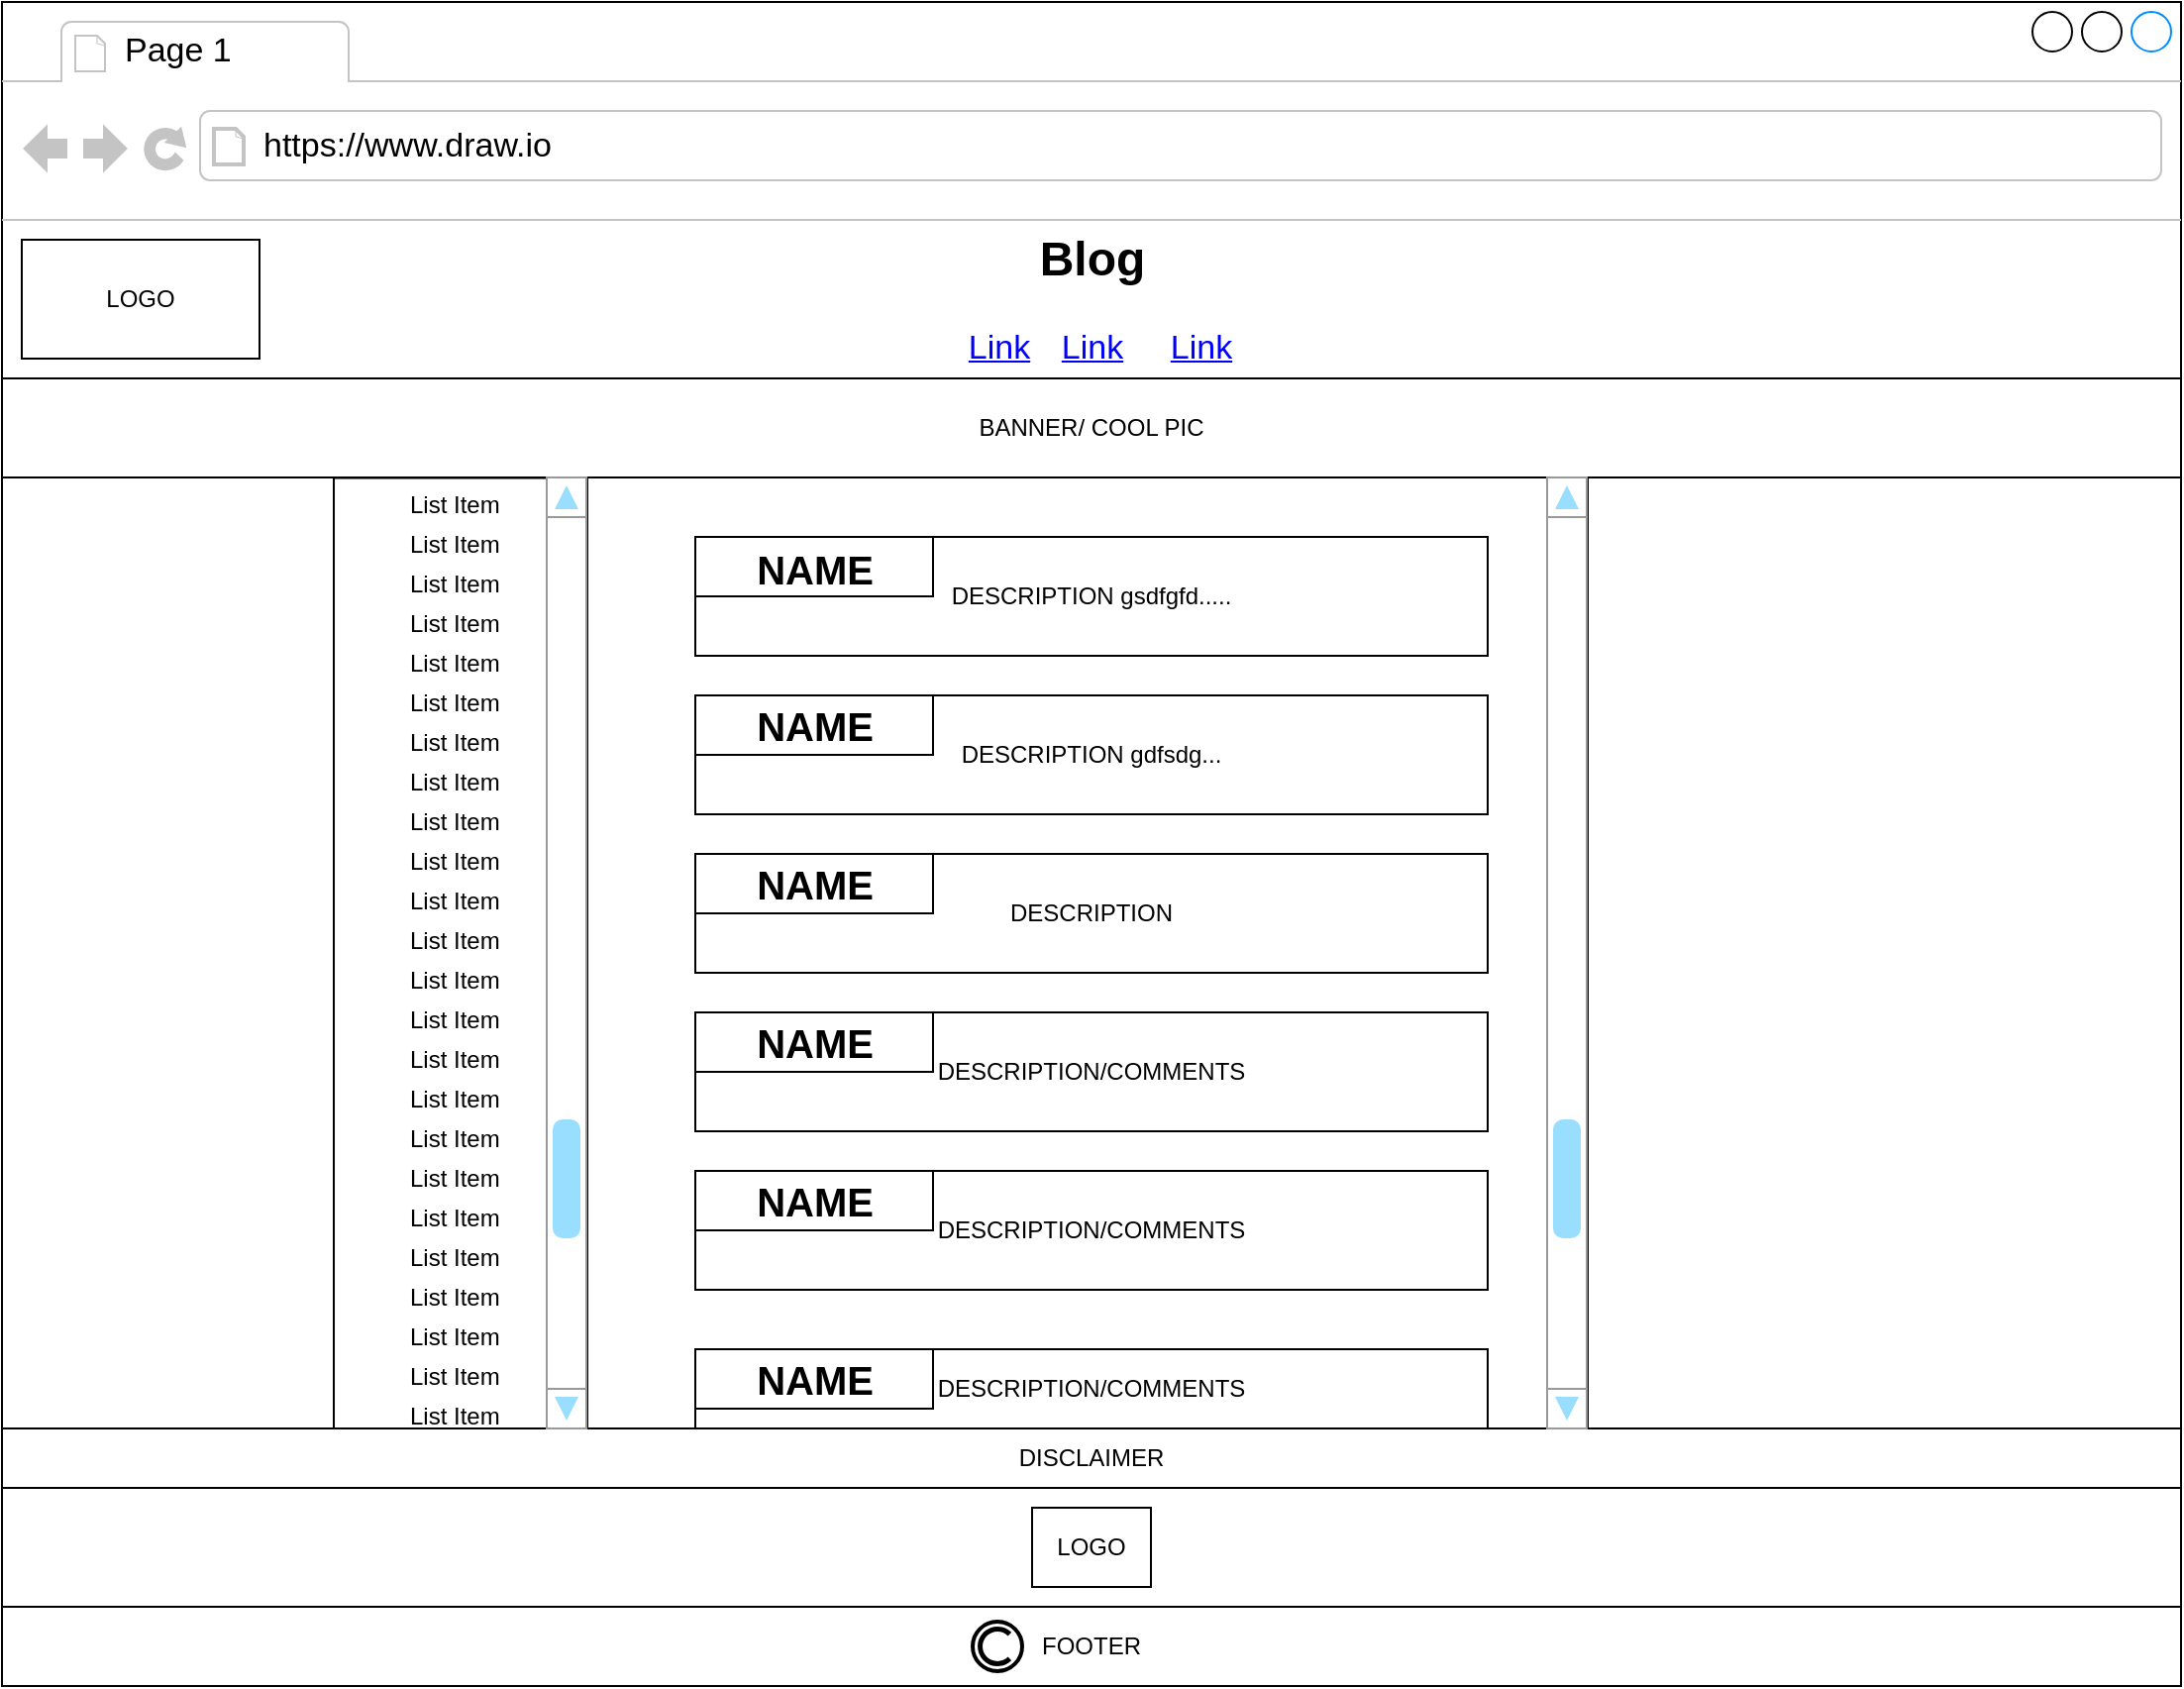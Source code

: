 <mxfile version="15.1.0" type="github"><diagram name="Page-1" id="2cc2dc42-3aac-f2a9-1cec-7a8b7cbee084"><mxGraphModel dx="1186" dy="557" grid="1" gridSize="10" guides="1" tooltips="1" connect="1" arrows="1" fold="1" page="1" pageScale="1" pageWidth="1100" pageHeight="850" math="0" shadow="0"><root><mxCell id="0"/><mxCell id="1" parent="0"/><mxCell id="5FDrHQYFY8WommjAz4SG-36" value="" style="strokeWidth=1;shadow=0;dashed=0;align=center;html=1;shape=mxgraph.mockup.containers.browserWindow;rSize=0;strokeColor2=#008cff;strokeColor3=#c4c4c4;mainText=,;recursiveResize=0;comic=0;" parent="1" vertex="1"><mxGeometry width="1100" height="850" as="geometry"/></mxCell><mxCell id="5FDrHQYFY8WommjAz4SG-37" value="Page 1" style="strokeWidth=1;shadow=0;dashed=0;align=center;html=1;shape=mxgraph.mockup.containers.anchor;fontSize=17;align=left;" parent="5FDrHQYFY8WommjAz4SG-36" vertex="1"><mxGeometry x="60" y="12" width="110" height="26" as="geometry"/></mxCell><mxCell id="5FDrHQYFY8WommjAz4SG-38" value="https://www.draw.io" style="strokeWidth=1;shadow=0;dashed=0;align=center;html=1;shape=mxgraph.mockup.containers.anchor;rSize=0;fontSize=17;align=left;" parent="5FDrHQYFY8WommjAz4SG-36" vertex="1"><mxGeometry x="130" y="60" width="250" height="26" as="geometry"/></mxCell><mxCell id="5FDrHQYFY8WommjAz4SG-40" value="LOGO" style="whiteSpace=wrap;html=1;comic=0;" parent="5FDrHQYFY8WommjAz4SG-36" vertex="1"><mxGeometry x="10" y="120" width="120" height="60" as="geometry"/></mxCell><mxCell id="5FDrHQYFY8WommjAz4SG-41" value="BANNER/ COOL PIC" style="whiteSpace=wrap;html=1;comic=0;" parent="5FDrHQYFY8WommjAz4SG-36" vertex="1"><mxGeometry y="190" width="1100" height="50" as="geometry"/></mxCell><mxCell id="5FDrHQYFY8WommjAz4SG-51" value="LOGO" style="whiteSpace=wrap;html=1;comic=0;" parent="5FDrHQYFY8WommjAz4SG-36" vertex="1"><mxGeometry x="520" y="760" width="60" height="40" as="geometry"/></mxCell><mxCell id="23QKWkipRup91grFhVOa-1" value="DESCRIPTION gsdfgfd....." style="rounded=0;whiteSpace=wrap;html=1;" parent="5FDrHQYFY8WommjAz4SG-36" vertex="1"><mxGeometry x="350" y="270" width="400" height="60" as="geometry"/></mxCell><mxCell id="23QKWkipRup91grFhVOa-2" value="DESCRIPTION gdfsdg..." style="rounded=0;whiteSpace=wrap;html=1;" parent="5FDrHQYFY8WommjAz4SG-36" vertex="1"><mxGeometry x="350" y="350" width="400" height="60" as="geometry"/></mxCell><mxCell id="23QKWkipRup91grFhVOa-3" value="DESCRIPTION" style="rounded=0;whiteSpace=wrap;html=1;" parent="5FDrHQYFY8WommjAz4SG-36" vertex="1"><mxGeometry x="350" y="430" width="400" height="60" as="geometry"/></mxCell><mxCell id="23QKWkipRup91grFhVOa-4" value="DESCRIPTION/COMMENTS" style="rounded=0;whiteSpace=wrap;html=1;" parent="5FDrHQYFY8WommjAz4SG-36" vertex="1"><mxGeometry x="350" y="510" width="400" height="60" as="geometry"/></mxCell><mxCell id="23QKWkipRup91grFhVOa-5" value="DESCRIPTION/COMMENTS" style="rounded=0;whiteSpace=wrap;html=1;" parent="5FDrHQYFY8WommjAz4SG-36" vertex="1"><mxGeometry x="350" y="590" width="400" height="60" as="geometry"/></mxCell><mxCell id="23QKWkipRup91grFhVOa-6" value="DESCRIPTION/COMMENTS" style="rounded=0;whiteSpace=wrap;html=1;" parent="5FDrHQYFY8WommjAz4SG-36" vertex="1"><mxGeometry x="350" y="680" width="400" height="40" as="geometry"/></mxCell><mxCell id="23QKWkipRup91grFhVOa-7" value="" style="rounded=0;whiteSpace=wrap;html=1;rotation=90;" parent="5FDrHQYFY8WommjAz4SG-36" vertex="1"><mxGeometry x="-9.62" y="417.38" width="481.75" height="127.5" as="geometry"/></mxCell><mxCell id="23QKWkipRup91grFhVOa-9" value="List Item" style="text;strokeColor=none;fillColor=none;align=left;verticalAlign=top;spacingLeft=4;spacingRight=4;overflow=hidden;rotatable=0;points=[[0,0.5],[1,0.5]];portConstraint=eastwest;" parent="5FDrHQYFY8WommjAz4SG-36" vertex="1"><mxGeometry x="200" y="260" width="60" height="26" as="geometry"/></mxCell><mxCell id="23QKWkipRup91grFhVOa-10" value="List Item" style="text;strokeColor=none;fillColor=none;align=left;verticalAlign=top;spacingLeft=4;spacingRight=4;overflow=hidden;rotatable=0;points=[[0,0.5],[1,0.5]];portConstraint=eastwest;" parent="5FDrHQYFY8WommjAz4SG-36" vertex="1"><mxGeometry x="200" y="280" width="60" height="26" as="geometry"/></mxCell><mxCell id="23QKWkipRup91grFhVOa-11" value="List Item" style="text;strokeColor=none;fillColor=none;align=left;verticalAlign=top;spacingLeft=4;spacingRight=4;overflow=hidden;rotatable=0;points=[[0,0.5],[1,0.5]];portConstraint=eastwest;" parent="5FDrHQYFY8WommjAz4SG-36" vertex="1"><mxGeometry x="200" y="300" width="60" height="26" as="geometry"/></mxCell><mxCell id="23QKWkipRup91grFhVOa-12" value="List Item" style="text;strokeColor=none;fillColor=none;align=left;verticalAlign=top;spacingLeft=4;spacingRight=4;overflow=hidden;rotatable=0;points=[[0,0.5],[1,0.5]];portConstraint=eastwest;" parent="5FDrHQYFY8WommjAz4SG-36" vertex="1"><mxGeometry x="200" y="320" width="60" height="26" as="geometry"/></mxCell><mxCell id="23QKWkipRup91grFhVOa-13" value="List Item" style="text;strokeColor=none;fillColor=none;align=left;verticalAlign=top;spacingLeft=4;spacingRight=4;overflow=hidden;rotatable=0;points=[[0,0.5],[1,0.5]];portConstraint=eastwest;" parent="5FDrHQYFY8WommjAz4SG-36" vertex="1"><mxGeometry x="200" y="340" width="60" height="26" as="geometry"/></mxCell><mxCell id="23QKWkipRup91grFhVOa-14" value="List Item" style="text;strokeColor=none;fillColor=none;align=left;verticalAlign=top;spacingLeft=4;spacingRight=4;overflow=hidden;rotatable=0;points=[[0,0.5],[1,0.5]];portConstraint=eastwest;" parent="5FDrHQYFY8WommjAz4SG-36" vertex="1"><mxGeometry x="200" y="360" width="60" height="26" as="geometry"/></mxCell><mxCell id="23QKWkipRup91grFhVOa-15" value="List Item" style="text;strokeColor=none;fillColor=none;align=left;verticalAlign=top;spacingLeft=4;spacingRight=4;overflow=hidden;rotatable=0;points=[[0,0.5],[1,0.5]];portConstraint=eastwest;" parent="5FDrHQYFY8WommjAz4SG-36" vertex="1"><mxGeometry x="200" y="380" width="60" height="26" as="geometry"/></mxCell><mxCell id="23QKWkipRup91grFhVOa-16" value="List Item" style="text;strokeColor=none;fillColor=none;align=left;verticalAlign=top;spacingLeft=4;spacingRight=4;overflow=hidden;rotatable=0;points=[[0,0.5],[1,0.5]];portConstraint=eastwest;" parent="5FDrHQYFY8WommjAz4SG-36" vertex="1"><mxGeometry x="200" y="400" width="60" height="26" as="geometry"/></mxCell><mxCell id="23QKWkipRup91grFhVOa-17" value="List Item" style="text;strokeColor=none;fillColor=none;align=left;verticalAlign=top;spacingLeft=4;spacingRight=4;overflow=hidden;rotatable=0;points=[[0,0.5],[1,0.5]];portConstraint=eastwest;" parent="5FDrHQYFY8WommjAz4SG-36" vertex="1"><mxGeometry x="200" y="420" width="60" height="26" as="geometry"/></mxCell><mxCell id="23QKWkipRup91grFhVOa-18" value="List Item" style="text;strokeColor=none;fillColor=none;align=left;verticalAlign=top;spacingLeft=4;spacingRight=4;overflow=hidden;rotatable=0;points=[[0,0.5],[1,0.5]];portConstraint=eastwest;" parent="5FDrHQYFY8WommjAz4SG-36" vertex="1"><mxGeometry x="200" y="440" width="60" height="26" as="geometry"/></mxCell><mxCell id="23QKWkipRup91grFhVOa-19" value="List Item" style="text;strokeColor=none;fillColor=none;align=left;verticalAlign=top;spacingLeft=4;spacingRight=4;overflow=hidden;rotatable=0;points=[[0,0.5],[1,0.5]];portConstraint=eastwest;" parent="5FDrHQYFY8WommjAz4SG-36" vertex="1"><mxGeometry x="200" y="460" width="60" height="26" as="geometry"/></mxCell><mxCell id="23QKWkipRup91grFhVOa-20" value="List Item" style="text;strokeColor=none;fillColor=none;align=left;verticalAlign=top;spacingLeft=4;spacingRight=4;overflow=hidden;rotatable=0;points=[[0,0.5],[1,0.5]];portConstraint=eastwest;" parent="5FDrHQYFY8WommjAz4SG-36" vertex="1"><mxGeometry x="200" y="480" width="60" height="26" as="geometry"/></mxCell><mxCell id="23QKWkipRup91grFhVOa-21" value="List Item" style="text;strokeColor=none;fillColor=none;align=left;verticalAlign=top;spacingLeft=4;spacingRight=4;overflow=hidden;rotatable=0;points=[[0,0.5],[1,0.5]];portConstraint=eastwest;" parent="5FDrHQYFY8WommjAz4SG-36" vertex="1"><mxGeometry x="200" y="500" width="60" height="26" as="geometry"/></mxCell><mxCell id="23QKWkipRup91grFhVOa-22" value="List Item" style="text;strokeColor=none;fillColor=none;align=left;verticalAlign=top;spacingLeft=4;spacingRight=4;overflow=hidden;rotatable=0;points=[[0,0.5],[1,0.5]];portConstraint=eastwest;" parent="5FDrHQYFY8WommjAz4SG-36" vertex="1"><mxGeometry x="200" y="520" width="60" height="26" as="geometry"/></mxCell><mxCell id="23QKWkipRup91grFhVOa-23" value="List Item" style="text;strokeColor=none;fillColor=none;align=left;verticalAlign=top;spacingLeft=4;spacingRight=4;overflow=hidden;rotatable=0;points=[[0,0.5],[1,0.5]];portConstraint=eastwest;" parent="5FDrHQYFY8WommjAz4SG-36" vertex="1"><mxGeometry x="200" y="540" width="60" height="26" as="geometry"/></mxCell><mxCell id="23QKWkipRup91grFhVOa-24" value="List Item" style="text;strokeColor=none;fillColor=none;align=left;verticalAlign=top;spacingLeft=4;spacingRight=4;overflow=hidden;rotatable=0;points=[[0,0.5],[1,0.5]];portConstraint=eastwest;" parent="5FDrHQYFY8WommjAz4SG-36" vertex="1"><mxGeometry x="200" y="560" width="60" height="26" as="geometry"/></mxCell><mxCell id="23QKWkipRup91grFhVOa-25" value="List Item" style="text;strokeColor=none;fillColor=none;align=left;verticalAlign=top;spacingLeft=4;spacingRight=4;overflow=hidden;rotatable=0;points=[[0,0.5],[1,0.5]];portConstraint=eastwest;" parent="5FDrHQYFY8WommjAz4SG-36" vertex="1"><mxGeometry x="200" y="580" width="60" height="26" as="geometry"/></mxCell><mxCell id="23QKWkipRup91grFhVOa-26" value="List Item" style="text;strokeColor=none;fillColor=none;align=left;verticalAlign=top;spacingLeft=4;spacingRight=4;overflow=hidden;rotatable=0;points=[[0,0.5],[1,0.5]];portConstraint=eastwest;" parent="5FDrHQYFY8WommjAz4SG-36" vertex="1"><mxGeometry x="200" y="600" width="60" height="26" as="geometry"/></mxCell><mxCell id="23QKWkipRup91grFhVOa-27" value="List Item" style="text;strokeColor=none;fillColor=none;align=left;verticalAlign=top;spacingLeft=4;spacingRight=4;overflow=hidden;rotatable=0;points=[[0,0.5],[1,0.5]];portConstraint=eastwest;" parent="5FDrHQYFY8WommjAz4SG-36" vertex="1"><mxGeometry x="200" y="620" width="60" height="26" as="geometry"/></mxCell><mxCell id="23QKWkipRup91grFhVOa-28" value="List Item" style="text;strokeColor=none;fillColor=none;align=left;verticalAlign=top;spacingLeft=4;spacingRight=4;overflow=hidden;rotatable=0;points=[[0,0.5],[1,0.5]];portConstraint=eastwest;" parent="5FDrHQYFY8WommjAz4SG-36" vertex="1"><mxGeometry x="200" y="640" width="60" height="26" as="geometry"/></mxCell><mxCell id="23QKWkipRup91grFhVOa-29" value="List Item" style="text;strokeColor=none;fillColor=none;align=left;verticalAlign=top;spacingLeft=4;spacingRight=4;overflow=hidden;rotatable=0;points=[[0,0.5],[1,0.5]];portConstraint=eastwest;" parent="5FDrHQYFY8WommjAz4SG-36" vertex="1"><mxGeometry x="200" y="660" width="60" height="26" as="geometry"/></mxCell><mxCell id="23QKWkipRup91grFhVOa-30" value="List Item" style="text;strokeColor=none;fillColor=none;align=left;verticalAlign=top;spacingLeft=4;spacingRight=4;overflow=hidden;rotatable=0;points=[[0,0.5],[1,0.5]];portConstraint=eastwest;" parent="5FDrHQYFY8WommjAz4SG-36" vertex="1"><mxGeometry x="200" y="680" width="60" height="26" as="geometry"/></mxCell><mxCell id="23QKWkipRup91grFhVOa-31" value="List Item" style="text;strokeColor=none;fillColor=none;align=left;verticalAlign=top;spacingLeft=4;spacingRight=4;overflow=hidden;rotatable=0;points=[[0,0.5],[1,0.5]];portConstraint=eastwest;" parent="5FDrHQYFY8WommjAz4SG-36" vertex="1"><mxGeometry x="200" y="700" width="60" height="26" as="geometry"/></mxCell><mxCell id="23QKWkipRup91grFhVOa-35" value="" style="rounded=0;whiteSpace=wrap;html=1;" parent="5FDrHQYFY8WommjAz4SG-36" vertex="1"><mxGeometry x="350" y="270" width="120" height="30" as="geometry"/></mxCell><mxCell id="23QKWkipRup91grFhVOa-36" value="" style="rounded=0;whiteSpace=wrap;html=1;" parent="5FDrHQYFY8WommjAz4SG-36" vertex="1"><mxGeometry x="350" y="350" width="120" height="30" as="geometry"/></mxCell><mxCell id="23QKWkipRup91grFhVOa-37" value="" style="rounded=0;whiteSpace=wrap;html=1;" parent="5FDrHQYFY8WommjAz4SG-36" vertex="1"><mxGeometry x="350" y="430" width="120" height="30" as="geometry"/></mxCell><mxCell id="23QKWkipRup91grFhVOa-38" value="" style="rounded=0;whiteSpace=wrap;html=1;" parent="5FDrHQYFY8WommjAz4SG-36" vertex="1"><mxGeometry x="350" y="510" width="120" height="30" as="geometry"/></mxCell><mxCell id="23QKWkipRup91grFhVOa-39" value="" style="rounded=0;whiteSpace=wrap;html=1;" parent="5FDrHQYFY8WommjAz4SG-36" vertex="1"><mxGeometry x="350" y="590" width="120" height="30" as="geometry"/></mxCell><mxCell id="23QKWkipRup91grFhVOa-40" value="" style="rounded=0;whiteSpace=wrap;html=1;" parent="5FDrHQYFY8WommjAz4SG-36" vertex="1"><mxGeometry x="350" y="680" width="120" height="30" as="geometry"/></mxCell><mxCell id="23QKWkipRup91grFhVOa-42" value="&lt;span style=&quot;font-size: 20px&quot;&gt;NAME&lt;/span&gt;" style="text;strokeColor=none;fillColor=none;html=1;fontSize=24;fontStyle=1;verticalAlign=middle;align=center;" parent="5FDrHQYFY8WommjAz4SG-36" vertex="1"><mxGeometry x="360" y="266" width="100" height="40" as="geometry"/></mxCell><mxCell id="23QKWkipRup91grFhVOa-43" value="&lt;font style=&quot;font-size: 20px&quot;&gt;NAME&lt;/font&gt;" style="text;strokeColor=none;fillColor=none;html=1;fontSize=24;fontStyle=1;verticalAlign=middle;align=center;" parent="5FDrHQYFY8WommjAz4SG-36" vertex="1"><mxGeometry x="360" y="345" width="100" height="40" as="geometry"/></mxCell><mxCell id="23QKWkipRup91grFhVOa-44" value="&lt;font style=&quot;font-size: 20px&quot;&gt;NAME&lt;/font&gt;" style="text;strokeColor=none;fillColor=none;html=1;fontSize=24;fontStyle=1;verticalAlign=middle;align=center;" parent="5FDrHQYFY8WommjAz4SG-36" vertex="1"><mxGeometry x="360" y="425" width="100" height="40" as="geometry"/></mxCell><mxCell id="23QKWkipRup91grFhVOa-45" value="&lt;font style=&quot;font-size: 20px&quot;&gt;NAME&lt;/font&gt;" style="text;strokeColor=none;fillColor=none;html=1;fontSize=24;fontStyle=1;verticalAlign=middle;align=center;" parent="5FDrHQYFY8WommjAz4SG-36" vertex="1"><mxGeometry x="360" y="505" width="100" height="40" as="geometry"/></mxCell><mxCell id="23QKWkipRup91grFhVOa-46" value="&lt;font style=&quot;font-size: 20px&quot;&gt;NAME&lt;/font&gt;" style="text;strokeColor=none;fillColor=none;html=1;fontSize=24;fontStyle=1;verticalAlign=middle;align=center;" parent="5FDrHQYFY8WommjAz4SG-36" vertex="1"><mxGeometry x="360" y="585" width="100" height="40" as="geometry"/></mxCell><mxCell id="23QKWkipRup91grFhVOa-47" value="&lt;font style=&quot;font-size: 20px&quot;&gt;NAME&lt;/font&gt;" style="text;strokeColor=none;fillColor=none;html=1;fontSize=24;fontStyle=1;verticalAlign=middle;align=center;" parent="5FDrHQYFY8WommjAz4SG-36" vertex="1"><mxGeometry x="360" y="675" width="100" height="40" as="geometry"/></mxCell><mxCell id="5FDrHQYFY8WommjAz4SG-50" value="FOOTER" style="whiteSpace=wrap;html=1;comic=0;" parent="1" vertex="1"><mxGeometry y="810" width="1100" height="40" as="geometry"/></mxCell><mxCell id="5FDrHQYFY8WommjAz4SG-52" value="DISCLAIMER" style="whiteSpace=wrap;html=1;comic=0;" parent="1" vertex="1"><mxGeometry y="720" width="1100" height="30" as="geometry"/></mxCell><mxCell id="5FDrHQYFY8WommjAz4SG-53" value="" style="verticalLabelPosition=bottom;shadow=0;dashed=0;verticalAlign=top;strokeWidth=2;html=1;shape=mxgraph.mockup.misc.copyrightIcon;comic=0;" parent="1" vertex="1"><mxGeometry x="490" y="817.5" width="25" height="25" as="geometry"/></mxCell><mxCell id="5FDrHQYFY8WommjAz4SG-54" value="Blog" style="text;strokeColor=none;fillColor=none;html=1;fontSize=24;fontStyle=1;verticalAlign=middle;align=center;comic=0;" parent="1" vertex="1"><mxGeometry x="500" y="110" width="100" height="40" as="geometry"/></mxCell><mxCell id="FO_pWmDVU2w-Zh8JHuIy-1" value="" style="line;strokeWidth=2;direction=south;html=1;" parent="1" vertex="1"><mxGeometry x="290" y="240" width="10" height="480" as="geometry"/></mxCell><mxCell id="FO_pWmDVU2w-Zh8JHuIy-2" value="" style="line;strokeWidth=2;direction=south;html=1;" parent="1" vertex="1"><mxGeometry x="590" y="240" width="420" height="480" as="geometry"/></mxCell><mxCell id="FO_pWmDVU2w-Zh8JHuIy-13" value="Link" style="shape=rectangle;strokeColor=none;fillColor=none;linkText=;fontSize=17;fontColor=#0000ff;fontStyle=4;html=1;align=center;" parent="1" vertex="1"><mxGeometry x="475" y="160" width="150" height="30" as="geometry"/></mxCell><mxCell id="FO_pWmDVU2w-Zh8JHuIy-14" value="Link" style="shape=rectangle;strokeColor=none;fillColor=none;linkText=;fontSize=17;fontColor=#0000ff;fontStyle=4;html=1;align=center;" parent="1" vertex="1"><mxGeometry x="427.5" y="160" width="150" height="30" as="geometry"/></mxCell><mxCell id="FO_pWmDVU2w-Zh8JHuIy-15" value="Link" style="shape=rectangle;strokeColor=none;fillColor=none;linkText=;fontSize=17;fontColor=#0000ff;fontStyle=4;html=1;align=center;" parent="1" vertex="1"><mxGeometry x="530" y="160" width="150" height="30" as="geometry"/></mxCell><mxCell id="23QKWkipRup91grFhVOa-8" value="List Item" style="text;strokeColor=none;fillColor=none;align=left;verticalAlign=top;spacingLeft=4;spacingRight=4;overflow=hidden;rotatable=0;points=[[0,0.5],[1,0.5]];portConstraint=eastwest;" parent="1" vertex="1"><mxGeometry x="200" y="240" width="60" height="26" as="geometry"/></mxCell><mxCell id="23QKWkipRup91grFhVOa-32" value="" style="verticalLabelPosition=bottom;shadow=0;dashed=0;align=center;html=1;verticalAlign=top;strokeWidth=1;shape=mxgraph.mockup.navigation.scrollBar;strokeColor=#999999;barPos=20;fillColor2=#99ddff;strokeColor2=none;direction=north;" parent="1" vertex="1"><mxGeometry x="780" y="240" width="20" height="480" as="geometry"/></mxCell><mxCell id="23QKWkipRup91grFhVOa-34" value="" style="verticalLabelPosition=bottom;shadow=0;dashed=0;align=center;html=1;verticalAlign=top;strokeWidth=1;shape=mxgraph.mockup.navigation.scrollBar;strokeColor=#999999;barPos=20;fillColor2=#99ddff;strokeColor2=none;direction=north;" parent="1" vertex="1"><mxGeometry x="275" y="240" width="20" height="480" as="geometry"/></mxCell></root></mxGraphModel></diagram></mxfile>